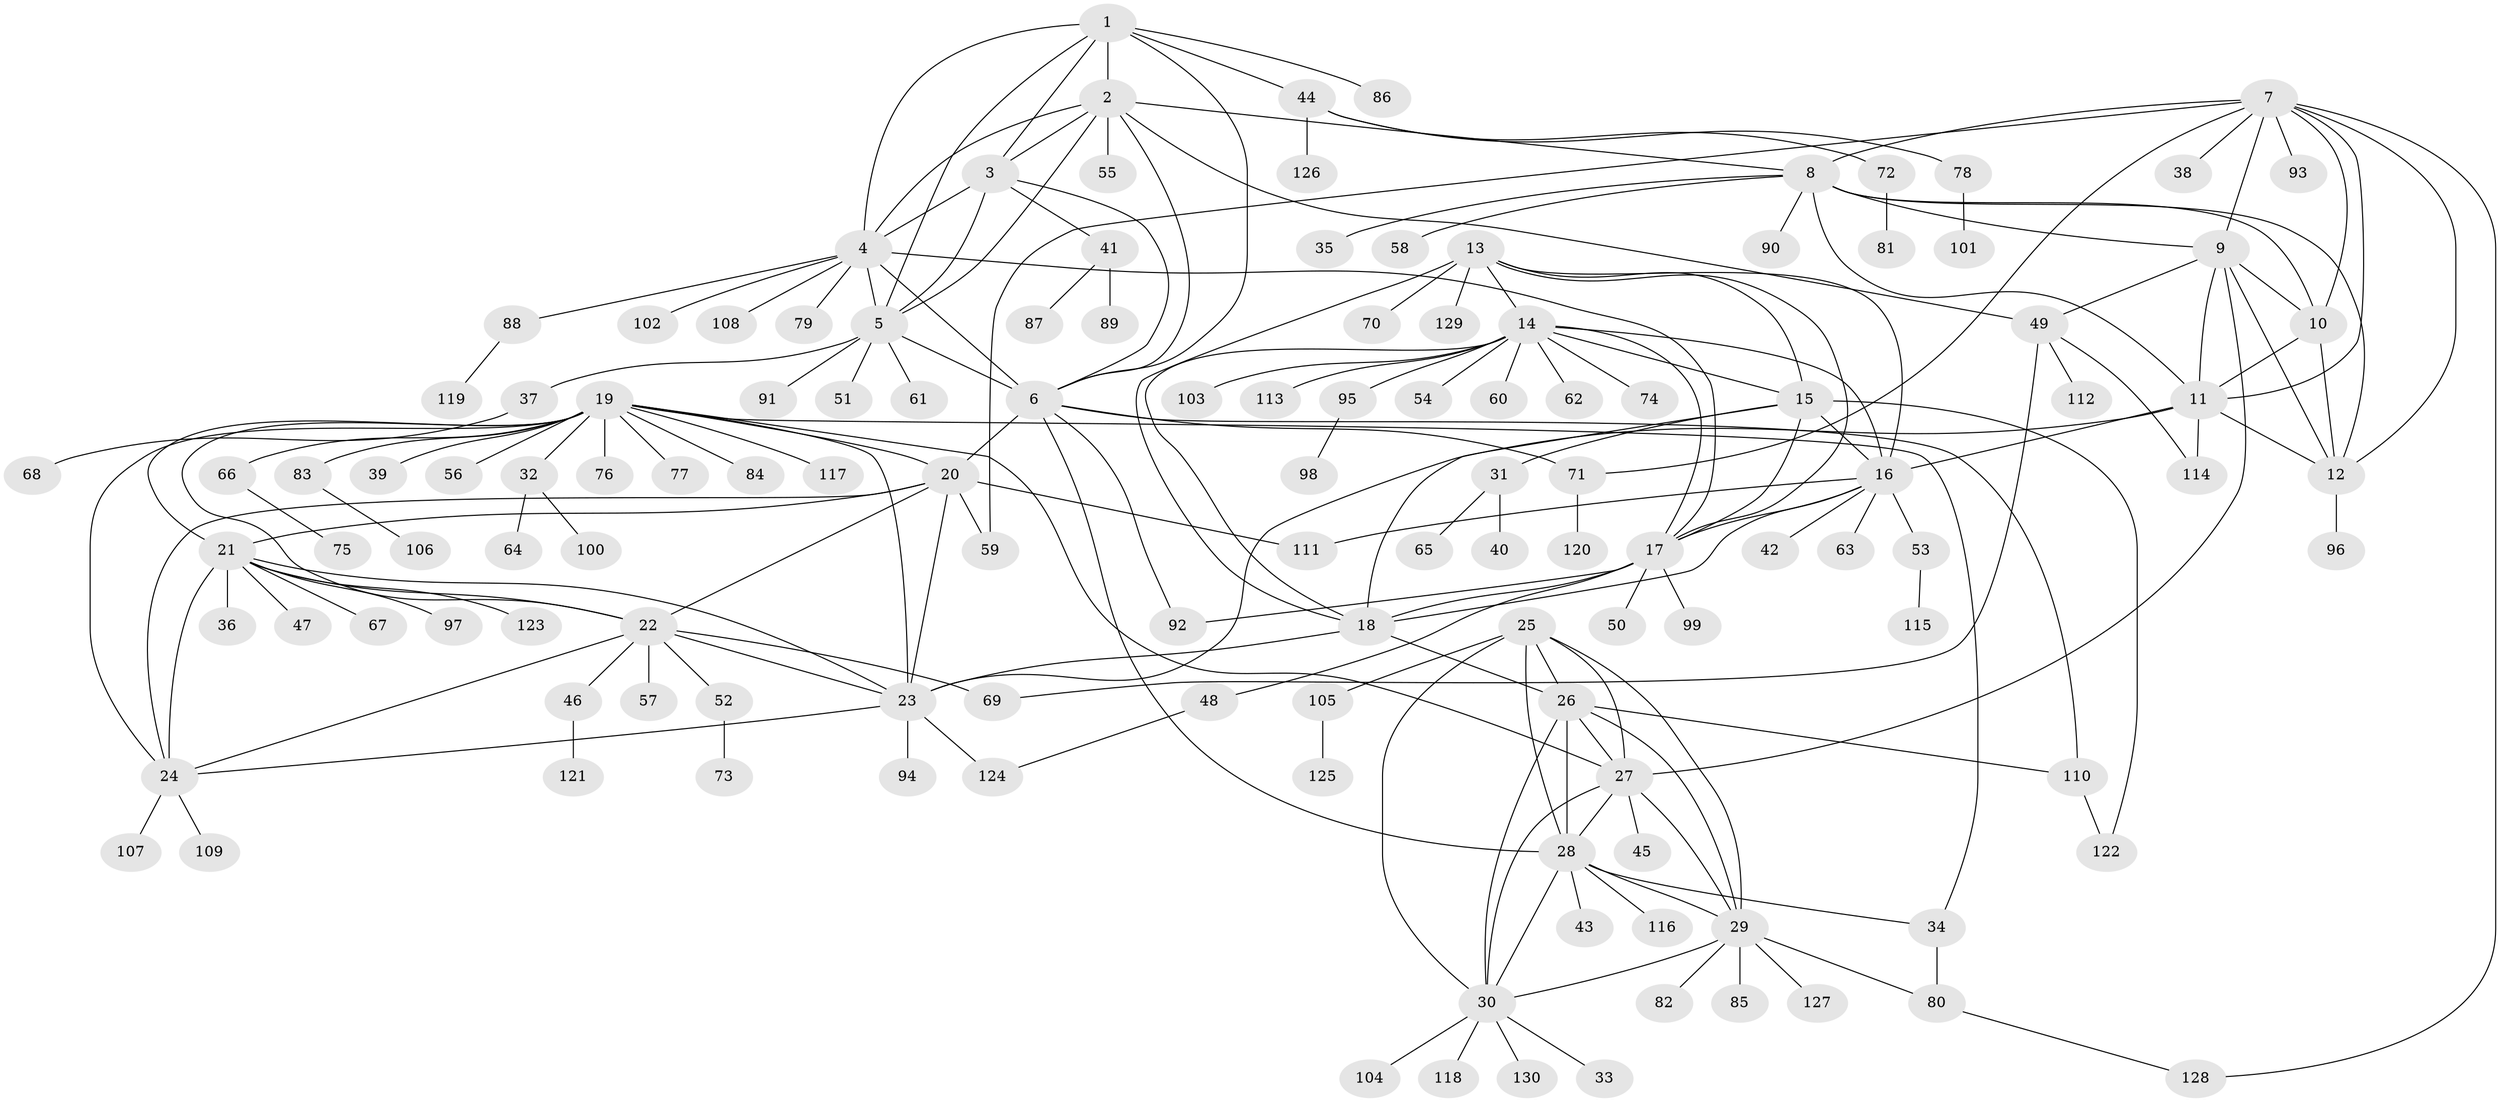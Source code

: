 // coarse degree distribution, {11: 0.046153846153846156, 6: 0.03076923076923077, 3: 0.03076923076923077, 7: 0.06153846153846154, 10: 0.015384615384615385, 5: 0.03076923076923077, 9: 0.015384615384615385, 8: 0.015384615384615385, 13: 0.015384615384615385, 1: 0.6, 2: 0.1076923076923077, 4: 0.03076923076923077}
// Generated by graph-tools (version 1.1) at 2025/19/03/04/25 18:19:57]
// undirected, 130 vertices, 198 edges
graph export_dot {
graph [start="1"]
  node [color=gray90,style=filled];
  1;
  2;
  3;
  4;
  5;
  6;
  7;
  8;
  9;
  10;
  11;
  12;
  13;
  14;
  15;
  16;
  17;
  18;
  19;
  20;
  21;
  22;
  23;
  24;
  25;
  26;
  27;
  28;
  29;
  30;
  31;
  32;
  33;
  34;
  35;
  36;
  37;
  38;
  39;
  40;
  41;
  42;
  43;
  44;
  45;
  46;
  47;
  48;
  49;
  50;
  51;
  52;
  53;
  54;
  55;
  56;
  57;
  58;
  59;
  60;
  61;
  62;
  63;
  64;
  65;
  66;
  67;
  68;
  69;
  70;
  71;
  72;
  73;
  74;
  75;
  76;
  77;
  78;
  79;
  80;
  81;
  82;
  83;
  84;
  85;
  86;
  87;
  88;
  89;
  90;
  91;
  92;
  93;
  94;
  95;
  96;
  97;
  98;
  99;
  100;
  101;
  102;
  103;
  104;
  105;
  106;
  107;
  108;
  109;
  110;
  111;
  112;
  113;
  114;
  115;
  116;
  117;
  118;
  119;
  120;
  121;
  122;
  123;
  124;
  125;
  126;
  127;
  128;
  129;
  130;
  1 -- 2;
  1 -- 3;
  1 -- 4;
  1 -- 5;
  1 -- 6;
  1 -- 44;
  1 -- 86;
  2 -- 3;
  2 -- 4;
  2 -- 5;
  2 -- 6;
  2 -- 8;
  2 -- 49;
  2 -- 55;
  3 -- 4;
  3 -- 5;
  3 -- 6;
  3 -- 41;
  4 -- 5;
  4 -- 6;
  4 -- 17;
  4 -- 79;
  4 -- 88;
  4 -- 102;
  4 -- 108;
  5 -- 6;
  5 -- 37;
  5 -- 51;
  5 -- 61;
  5 -- 91;
  6 -- 20;
  6 -- 28;
  6 -- 71;
  6 -- 92;
  6 -- 110;
  7 -- 8;
  7 -- 9;
  7 -- 10;
  7 -- 11;
  7 -- 12;
  7 -- 38;
  7 -- 59;
  7 -- 71;
  7 -- 93;
  7 -- 128;
  8 -- 9;
  8 -- 10;
  8 -- 11;
  8 -- 12;
  8 -- 35;
  8 -- 58;
  8 -- 90;
  9 -- 10;
  9 -- 11;
  9 -- 12;
  9 -- 27;
  9 -- 49;
  10 -- 11;
  10 -- 12;
  11 -- 12;
  11 -- 16;
  11 -- 23;
  11 -- 114;
  12 -- 96;
  13 -- 14;
  13 -- 15;
  13 -- 16;
  13 -- 17;
  13 -- 18;
  13 -- 70;
  13 -- 129;
  14 -- 15;
  14 -- 16;
  14 -- 17;
  14 -- 18;
  14 -- 54;
  14 -- 60;
  14 -- 62;
  14 -- 74;
  14 -- 95;
  14 -- 103;
  14 -- 113;
  15 -- 16;
  15 -- 17;
  15 -- 18;
  15 -- 31;
  15 -- 122;
  16 -- 17;
  16 -- 18;
  16 -- 42;
  16 -- 53;
  16 -- 63;
  16 -- 111;
  17 -- 18;
  17 -- 48;
  17 -- 50;
  17 -- 92;
  17 -- 99;
  18 -- 23;
  18 -- 26;
  19 -- 20;
  19 -- 21;
  19 -- 22;
  19 -- 23;
  19 -- 24;
  19 -- 27;
  19 -- 32;
  19 -- 34;
  19 -- 39;
  19 -- 56;
  19 -- 66;
  19 -- 76;
  19 -- 77;
  19 -- 83;
  19 -- 84;
  19 -- 117;
  20 -- 21;
  20 -- 22;
  20 -- 23;
  20 -- 24;
  20 -- 59;
  20 -- 111;
  21 -- 22;
  21 -- 23;
  21 -- 24;
  21 -- 36;
  21 -- 47;
  21 -- 67;
  21 -- 97;
  21 -- 123;
  22 -- 23;
  22 -- 24;
  22 -- 46;
  22 -- 52;
  22 -- 57;
  22 -- 69;
  23 -- 24;
  23 -- 94;
  23 -- 124;
  24 -- 107;
  24 -- 109;
  25 -- 26;
  25 -- 27;
  25 -- 28;
  25 -- 29;
  25 -- 30;
  25 -- 105;
  26 -- 27;
  26 -- 28;
  26 -- 29;
  26 -- 30;
  26 -- 110;
  27 -- 28;
  27 -- 29;
  27 -- 30;
  27 -- 45;
  28 -- 29;
  28 -- 30;
  28 -- 34;
  28 -- 43;
  28 -- 116;
  29 -- 30;
  29 -- 80;
  29 -- 82;
  29 -- 85;
  29 -- 127;
  30 -- 33;
  30 -- 104;
  30 -- 118;
  30 -- 130;
  31 -- 40;
  31 -- 65;
  32 -- 64;
  32 -- 100;
  34 -- 80;
  37 -- 68;
  41 -- 87;
  41 -- 89;
  44 -- 72;
  44 -- 78;
  44 -- 126;
  46 -- 121;
  48 -- 124;
  49 -- 69;
  49 -- 112;
  49 -- 114;
  52 -- 73;
  53 -- 115;
  66 -- 75;
  71 -- 120;
  72 -- 81;
  78 -- 101;
  80 -- 128;
  83 -- 106;
  88 -- 119;
  95 -- 98;
  105 -- 125;
  110 -- 122;
}
